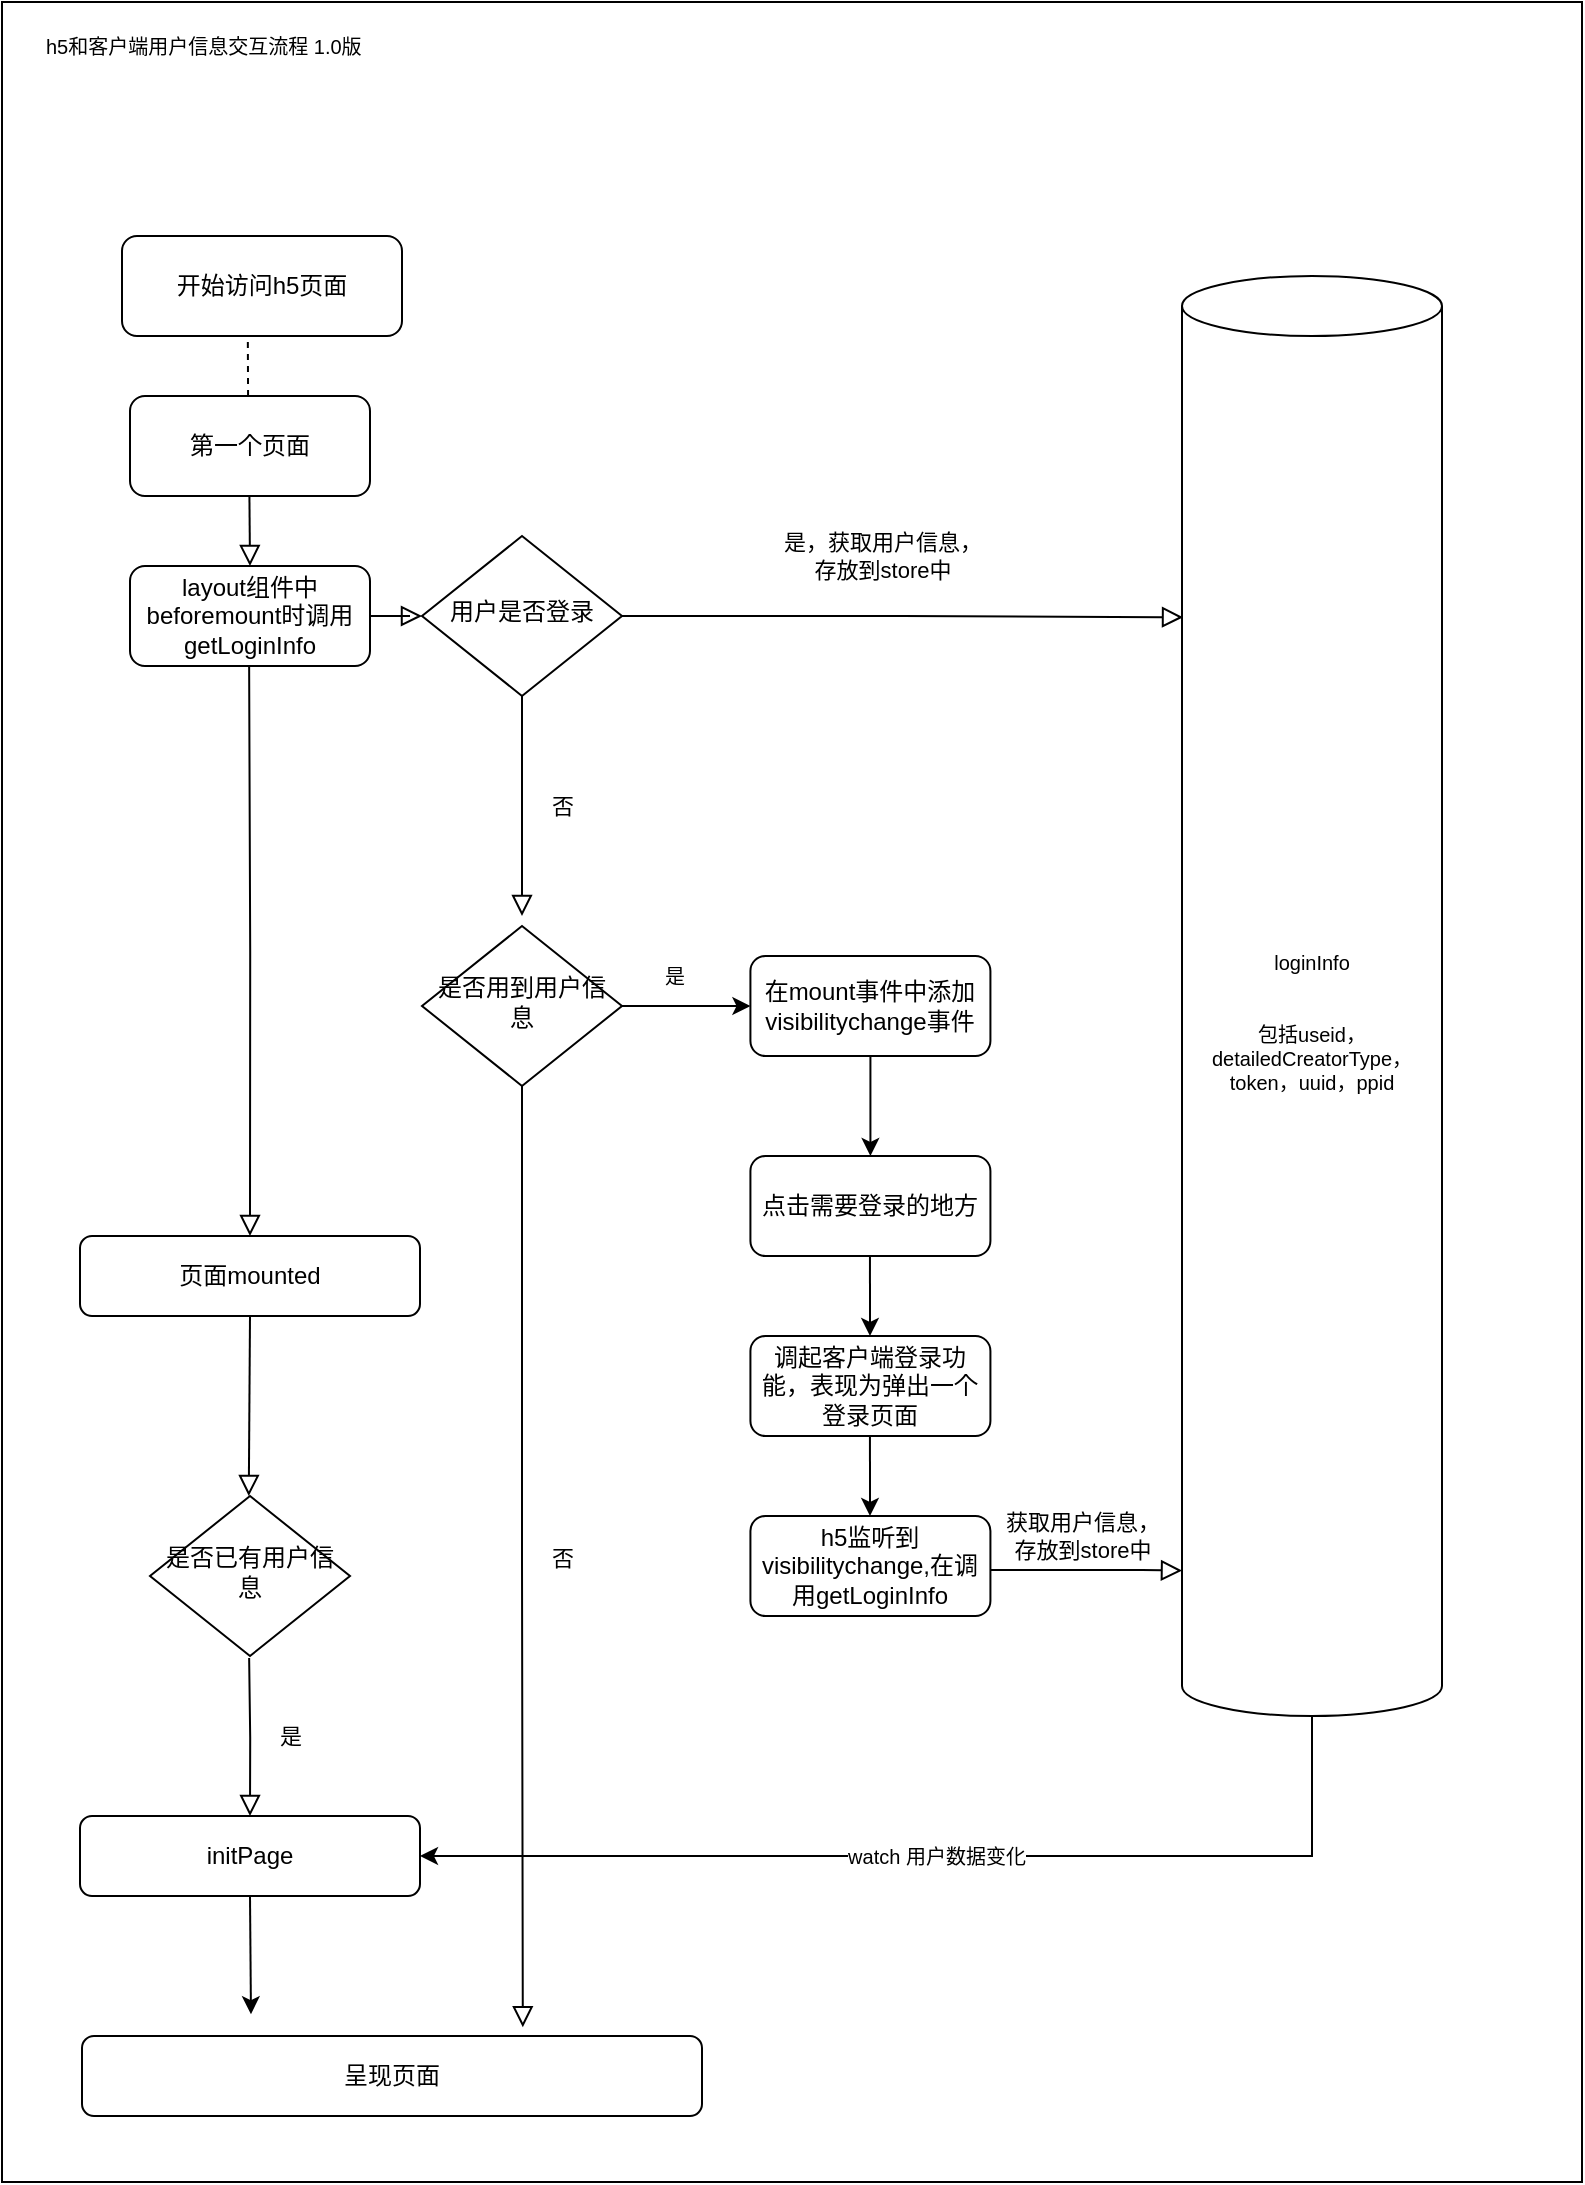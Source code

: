 <mxfile version="20.2.0" type="github">
  <diagram id="C5RBs43oDa-KdzZeNtuy" name="Page-1">
    <mxGraphModel dx="1097" dy="611" grid="1" gridSize="10" guides="1" tooltips="1" connect="1" arrows="1" fold="1" page="1" pageScale="1" pageWidth="827" pageHeight="1169" math="0" shadow="0">
      <root>
        <mxCell id="WIyWlLk6GJQsqaUBKTNV-0" />
        <mxCell id="WIyWlLk6GJQsqaUBKTNV-1" parent="WIyWlLk6GJQsqaUBKTNV-0" />
        <mxCell id="vIY9tpSzzPqMu0DWue8W-50" value="h5和客户端用户信息交互流程 1.0版" style="rounded=0;whiteSpace=wrap;html=1;fontSize=10;align=left;verticalAlign=top;spacingTop=10;spacingLeft=20;" vertex="1" parent="WIyWlLk6GJQsqaUBKTNV-1">
          <mxGeometry x="10" y="20" width="790" height="1090" as="geometry" />
        </mxCell>
        <mxCell id="WIyWlLk6GJQsqaUBKTNV-2" value="" style="rounded=0;html=1;jettySize=auto;orthogonalLoop=1;fontSize=11;endArrow=block;endFill=0;endSize=8;strokeWidth=1;shadow=0;labelBackgroundColor=none;edgeStyle=orthogonalEdgeStyle;exitX=1;exitY=0.5;exitDx=0;exitDy=0;" parent="WIyWlLk6GJQsqaUBKTNV-1" source="vIY9tpSzzPqMu0DWue8W-14" target="WIyWlLk6GJQsqaUBKTNV-6" edge="1">
          <mxGeometry relative="1" as="geometry">
            <mxPoint x="210" y="327" as="sourcePoint" />
          </mxGeometry>
        </mxCell>
        <mxCell id="WIyWlLk6GJQsqaUBKTNV-4" value="否" style="rounded=0;html=1;jettySize=auto;orthogonalLoop=1;fontSize=11;endArrow=block;endFill=0;endSize=8;strokeWidth=1;shadow=0;labelBackgroundColor=none;edgeStyle=orthogonalEdgeStyle;exitX=0.5;exitY=1;exitDx=0;exitDy=0;" parent="WIyWlLk6GJQsqaUBKTNV-1" source="WIyWlLk6GJQsqaUBKTNV-6" edge="1">
          <mxGeometry y="20" relative="1" as="geometry">
            <mxPoint as="offset" />
            <mxPoint x="270" y="477" as="targetPoint" />
          </mxGeometry>
        </mxCell>
        <mxCell id="WIyWlLk6GJQsqaUBKTNV-5" value="是，获取用户信息，&lt;br&gt;存放到store中" style="edgeStyle=orthogonalEdgeStyle;rounded=0;html=1;jettySize=auto;orthogonalLoop=1;fontSize=11;endArrow=block;endFill=0;endSize=8;strokeWidth=1;shadow=0;labelBackgroundColor=none;entryX=0.004;entryY=0.237;entryDx=0;entryDy=0;entryPerimeter=0;" parent="WIyWlLk6GJQsqaUBKTNV-1" source="WIyWlLk6GJQsqaUBKTNV-6" target="vIY9tpSzzPqMu0DWue8W-9" edge="1">
          <mxGeometry x="-0.075" y="30" relative="1" as="geometry">
            <mxPoint as="offset" />
            <mxPoint x="590" y="447" as="targetPoint" />
            <Array as="points" />
          </mxGeometry>
        </mxCell>
        <mxCell id="WIyWlLk6GJQsqaUBKTNV-6" value="用户是否登录" style="rhombus;whiteSpace=wrap;html=1;shadow=0;fontFamily=Helvetica;fontSize=12;align=center;strokeWidth=1;spacing=6;spacingTop=-4;" parent="WIyWlLk6GJQsqaUBKTNV-1" vertex="1">
          <mxGeometry x="220" y="287" width="100" height="80" as="geometry" />
        </mxCell>
        <mxCell id="WIyWlLk6GJQsqaUBKTNV-11" value="initPage" style="rounded=1;whiteSpace=wrap;html=1;fontSize=12;glass=0;strokeWidth=1;shadow=0;" parent="WIyWlLk6GJQsqaUBKTNV-1" vertex="1">
          <mxGeometry x="49" y="927" width="170" height="40" as="geometry" />
        </mxCell>
        <mxCell id="vIY9tpSzzPqMu0DWue8W-2" value="第一个页面" style="rounded=1;whiteSpace=wrap;html=1;" vertex="1" parent="WIyWlLk6GJQsqaUBKTNV-1">
          <mxGeometry x="74" y="217" width="120" height="50" as="geometry" />
        </mxCell>
        <mxCell id="vIY9tpSzzPqMu0DWue8W-6" value="开始访问h5页面" style="rounded=1;whiteSpace=wrap;html=1;" vertex="1" parent="WIyWlLk6GJQsqaUBKTNV-1">
          <mxGeometry x="70" y="137" width="140" height="50" as="geometry" />
        </mxCell>
        <mxCell id="vIY9tpSzzPqMu0DWue8W-9" value="loginInfo&#xa;&#xa;&#xa;包括useid，detailedCreatorType，token，uuid，ppid" style="shape=cylinder3;boundedLbl=1;backgroundOutline=1;size=15;whiteSpace=wrap;fontSize=10;" vertex="1" parent="WIyWlLk6GJQsqaUBKTNV-1">
          <mxGeometry x="600" y="157" width="130" height="720" as="geometry" />
        </mxCell>
        <mxCell id="vIY9tpSzzPqMu0DWue8W-11" value="" style="endArrow=none;dashed=1;html=1;rounded=0;entryX=0.161;entryY=1;entryDx=0;entryDy=0;entryPerimeter=0;exitX=0.417;exitY=0;exitDx=0;exitDy=0;exitPerimeter=0;" edge="1" parent="WIyWlLk6GJQsqaUBKTNV-1">
          <mxGeometry width="50" height="50" relative="1" as="geometry">
            <mxPoint x="133.04" y="217" as="sourcePoint" />
            <mxPoint x="132.91" y="187" as="targetPoint" />
          </mxGeometry>
        </mxCell>
        <mxCell id="vIY9tpSzzPqMu0DWue8W-14" value="layout组件中beforemount时调用getLoginInfo" style="rounded=1;whiteSpace=wrap;html=1;" vertex="1" parent="WIyWlLk6GJQsqaUBKTNV-1">
          <mxGeometry x="74" y="302" width="120" height="50" as="geometry" />
        </mxCell>
        <mxCell id="vIY9tpSzzPqMu0DWue8W-15" value="" style="rounded=0;html=1;jettySize=auto;orthogonalLoop=1;fontSize=11;endArrow=block;endFill=0;endSize=8;strokeWidth=1;shadow=0;labelBackgroundColor=none;edgeStyle=orthogonalEdgeStyle;entryX=0.5;entryY=0;entryDx=0;entryDy=0;" edge="1" parent="WIyWlLk6GJQsqaUBKTNV-1" target="vIY9tpSzzPqMu0DWue8W-14">
          <mxGeometry relative="1" as="geometry">
            <mxPoint x="133.71" y="267" as="sourcePoint" />
            <mxPoint x="134" y="287" as="targetPoint" />
          </mxGeometry>
        </mxCell>
        <mxCell id="vIY9tpSzzPqMu0DWue8W-20" value="watch 用户数据变化" style="endArrow=classic;html=1;rounded=0;fontSize=10;exitX=0.5;exitY=1;exitDx=0;exitDy=0;exitPerimeter=0;entryX=1;entryY=0.5;entryDx=0;entryDy=0;" edge="1" parent="WIyWlLk6GJQsqaUBKTNV-1" source="vIY9tpSzzPqMu0DWue8W-9" target="WIyWlLk6GJQsqaUBKTNV-11">
          <mxGeometry width="50" height="50" relative="1" as="geometry">
            <mxPoint x="490" y="737" as="sourcePoint" />
            <mxPoint x="555" y="787" as="targetPoint" />
            <Array as="points">
              <mxPoint x="665" y="947" />
            </Array>
          </mxGeometry>
        </mxCell>
        <mxCell id="vIY9tpSzzPqMu0DWue8W-21" value="呈现页面" style="rounded=1;whiteSpace=wrap;html=1;fontSize=12;glass=0;strokeWidth=1;shadow=0;" vertex="1" parent="WIyWlLk6GJQsqaUBKTNV-1">
          <mxGeometry x="50" y="1037" width="310" height="40" as="geometry" />
        </mxCell>
        <mxCell id="vIY9tpSzzPqMu0DWue8W-22" value="" style="endArrow=classic;html=1;rounded=0;fontSize=10;exitX=0.5;exitY=1;exitDx=0;exitDy=0;entryX=0.481;entryY=-0.022;entryDx=0;entryDy=0;entryPerimeter=0;" edge="1" parent="WIyWlLk6GJQsqaUBKTNV-1" source="WIyWlLk6GJQsqaUBKTNV-11">
          <mxGeometry width="50" height="50" relative="1" as="geometry">
            <mxPoint x="197" y="957" as="sourcePoint" />
            <mxPoint x="134.49" y="1026.12" as="targetPoint" />
          </mxGeometry>
        </mxCell>
        <mxCell id="vIY9tpSzzPqMu0DWue8W-25" value="是否用到用户信息" style="rhombus;shadow=0;fontFamily=Helvetica;fontSize=12;align=center;strokeWidth=1;spacing=6;spacingTop=-4;whiteSpace=wrap;" vertex="1" parent="WIyWlLk6GJQsqaUBKTNV-1">
          <mxGeometry x="220" y="482" width="100" height="80" as="geometry" />
        </mxCell>
        <mxCell id="vIY9tpSzzPqMu0DWue8W-27" value="否" style="rounded=0;html=1;jettySize=auto;orthogonalLoop=1;fontSize=11;endArrow=block;endFill=0;endSize=8;strokeWidth=1;shadow=0;labelBackgroundColor=none;edgeStyle=orthogonalEdgeStyle;exitX=0.5;exitY=1;exitDx=0;exitDy=0;entryX=0.711;entryY=-0.109;entryDx=0;entryDy=0;entryPerimeter=0;" edge="1" parent="WIyWlLk6GJQsqaUBKTNV-1" source="vIY9tpSzzPqMu0DWue8W-25" target="vIY9tpSzzPqMu0DWue8W-21">
          <mxGeometry y="20" relative="1" as="geometry">
            <mxPoint as="offset" />
            <mxPoint x="170" y="587" as="sourcePoint" />
            <mxPoint x="310" y="757" as="targetPoint" />
          </mxGeometry>
        </mxCell>
        <mxCell id="vIY9tpSzzPqMu0DWue8W-29" value="在mount事件中添加&lt;br&gt;visibilitychange事件" style="rounded=1;whiteSpace=wrap;html=1;" vertex="1" parent="WIyWlLk6GJQsqaUBKTNV-1">
          <mxGeometry x="384.21" y="497" width="120" height="50" as="geometry" />
        </mxCell>
        <mxCell id="vIY9tpSzzPqMu0DWue8W-30" value="获取用户信息，&lt;br&gt;存放到store中" style="edgeStyle=orthogonalEdgeStyle;rounded=0;html=1;jettySize=auto;orthogonalLoop=1;fontSize=11;endArrow=block;endFill=0;endSize=8;strokeWidth=1;shadow=0;labelBackgroundColor=none;spacing=7;entryX=0;entryY=0.899;entryDx=0;entryDy=0;entryPerimeter=0;" edge="1" parent="WIyWlLk6GJQsqaUBKTNV-1" target="vIY9tpSzzPqMu0DWue8W-9">
          <mxGeometry x="-0.044" y="17" relative="1" as="geometry">
            <mxPoint as="offset" />
            <mxPoint x="504.21" y="804.01" as="sourcePoint" />
            <mxPoint x="580" y="797" as="targetPoint" />
            <Array as="points">
              <mxPoint x="580" y="804" />
            </Array>
          </mxGeometry>
        </mxCell>
        <mxCell id="vIY9tpSzzPqMu0DWue8W-31" value="页面mounted" style="rounded=1;whiteSpace=wrap;html=1;fontSize=12;glass=0;strokeWidth=1;shadow=0;" vertex="1" parent="WIyWlLk6GJQsqaUBKTNV-1">
          <mxGeometry x="49" y="637" width="170" height="40" as="geometry" />
        </mxCell>
        <mxCell id="vIY9tpSzzPqMu0DWue8W-32" value="是否已有用户信息" style="rhombus;whiteSpace=wrap;html=1;shadow=0;fontFamily=Helvetica;fontSize=12;align=center;strokeWidth=1;spacing=6;spacingTop=-4;" vertex="1" parent="WIyWlLk6GJQsqaUBKTNV-1">
          <mxGeometry x="84" y="767" width="100" height="80" as="geometry" />
        </mxCell>
        <mxCell id="vIY9tpSzzPqMu0DWue8W-33" value="是" style="rounded=0;html=1;jettySize=auto;orthogonalLoop=1;fontSize=11;endArrow=block;endFill=0;endSize=8;strokeWidth=1;shadow=0;labelBackgroundColor=none;edgeStyle=orthogonalEdgeStyle;entryX=0.5;entryY=0;entryDx=0;entryDy=0;" edge="1" parent="WIyWlLk6GJQsqaUBKTNV-1" target="WIyWlLk6GJQsqaUBKTNV-11">
          <mxGeometry y="20" relative="1" as="geometry">
            <mxPoint as="offset" />
            <mxPoint x="133.57" y="848" as="sourcePoint" />
            <mxPoint x="133.57" y="898" as="targetPoint" />
          </mxGeometry>
        </mxCell>
        <mxCell id="vIY9tpSzzPqMu0DWue8W-35" value="" style="rounded=0;html=1;jettySize=auto;orthogonalLoop=1;fontSize=11;endArrow=block;endFill=0;endSize=8;strokeWidth=1;shadow=0;labelBackgroundColor=none;edgeStyle=orthogonalEdgeStyle;entryX=0.5;entryY=0;entryDx=0;entryDy=0;exitX=0.5;exitY=1;exitDx=0;exitDy=0;" edge="1" parent="WIyWlLk6GJQsqaUBKTNV-1" source="vIY9tpSzzPqMu0DWue8W-31">
          <mxGeometry y="20" relative="1" as="geometry">
            <mxPoint as="offset" />
            <mxPoint x="132.96" y="688" as="sourcePoint" />
            <mxPoint x="133.39" y="767" as="targetPoint" />
            <Array as="points">
              <mxPoint x="133" y="677" />
            </Array>
          </mxGeometry>
        </mxCell>
        <mxCell id="vIY9tpSzzPqMu0DWue8W-37" value="" style="rounded=0;html=1;jettySize=auto;orthogonalLoop=1;fontSize=11;endArrow=block;endFill=0;endSize=8;strokeWidth=1;shadow=0;labelBackgroundColor=none;edgeStyle=orthogonalEdgeStyle;entryX=0.5;entryY=0;entryDx=0;entryDy=0;" edge="1" parent="WIyWlLk6GJQsqaUBKTNV-1" target="vIY9tpSzzPqMu0DWue8W-31">
          <mxGeometry y="20" relative="1" as="geometry">
            <mxPoint as="offset" />
            <mxPoint x="133.57" y="352" as="sourcePoint" />
            <mxPoint x="133.57" y="402" as="targetPoint" />
          </mxGeometry>
        </mxCell>
        <mxCell id="vIY9tpSzzPqMu0DWue8W-38" value="" style="endArrow=classic;html=1;rounded=0;fontSize=10;exitX=1;exitY=0.5;exitDx=0;exitDy=0;entryX=0;entryY=0.5;entryDx=0;entryDy=0;" edge="1" parent="WIyWlLk6GJQsqaUBKTNV-1" source="vIY9tpSzzPqMu0DWue8W-25" target="vIY9tpSzzPqMu0DWue8W-29">
          <mxGeometry width="50" height="50" relative="1" as="geometry">
            <mxPoint x="230" y="637" as="sourcePoint" />
            <mxPoint x="280" y="587" as="targetPoint" />
          </mxGeometry>
        </mxCell>
        <mxCell id="vIY9tpSzzPqMu0DWue8W-39" value="是" style="edgeLabel;html=1;align=center;verticalAlign=middle;resizable=0;points=[];fontSize=10;" vertex="1" connectable="0" parent="vIY9tpSzzPqMu0DWue8W-38">
          <mxGeometry x="-0.209" y="-1" relative="1" as="geometry">
            <mxPoint y="-16" as="offset" />
          </mxGeometry>
        </mxCell>
        <mxCell id="vIY9tpSzzPqMu0DWue8W-43" value="调起客户端登录功能，表现为弹出一个登录页面" style="rounded=1;whiteSpace=wrap;html=1;" vertex="1" parent="WIyWlLk6GJQsqaUBKTNV-1">
          <mxGeometry x="384.21" y="687" width="120" height="50" as="geometry" />
        </mxCell>
        <mxCell id="vIY9tpSzzPqMu0DWue8W-44" value="h5监听到visibilitychange,在调用getLoginInfo" style="rounded=1;whiteSpace=wrap;html=1;" vertex="1" parent="WIyWlLk6GJQsqaUBKTNV-1">
          <mxGeometry x="384.21" y="777" width="120" height="50" as="geometry" />
        </mxCell>
        <mxCell id="vIY9tpSzzPqMu0DWue8W-45" value="点击需要登录的地方" style="rounded=1;whiteSpace=wrap;html=1;" vertex="1" parent="WIyWlLk6GJQsqaUBKTNV-1">
          <mxGeometry x="384.21" y="597" width="120" height="50" as="geometry" />
        </mxCell>
        <mxCell id="vIY9tpSzzPqMu0DWue8W-47" value="" style="endArrow=classic;html=1;rounded=0;fontSize=10;exitX=0.5;exitY=1;exitDx=0;exitDy=0;entryX=0.5;entryY=0;entryDx=0;entryDy=0;" edge="1" parent="WIyWlLk6GJQsqaUBKTNV-1" source="vIY9tpSzzPqMu0DWue8W-29" target="vIY9tpSzzPqMu0DWue8W-45">
          <mxGeometry width="50" height="50" relative="1" as="geometry">
            <mxPoint x="350" y="547" as="sourcePoint" />
            <mxPoint x="400" y="497" as="targetPoint" />
          </mxGeometry>
        </mxCell>
        <mxCell id="vIY9tpSzzPqMu0DWue8W-48" value="" style="endArrow=classic;html=1;rounded=0;fontSize=10;exitX=0.5;exitY=1;exitDx=0;exitDy=0;" edge="1" parent="WIyWlLk6GJQsqaUBKTNV-1">
          <mxGeometry width="50" height="50" relative="1" as="geometry">
            <mxPoint x="443.98" y="647" as="sourcePoint" />
            <mxPoint x="444" y="687" as="targetPoint" />
          </mxGeometry>
        </mxCell>
        <mxCell id="vIY9tpSzzPqMu0DWue8W-49" value="" style="endArrow=classic;html=1;rounded=0;fontSize=10;exitX=0.5;exitY=1;exitDx=0;exitDy=0;" edge="1" parent="WIyWlLk6GJQsqaUBKTNV-1">
          <mxGeometry width="50" height="50" relative="1" as="geometry">
            <mxPoint x="443.98" y="737" as="sourcePoint" />
            <mxPoint x="444" y="777" as="targetPoint" />
          </mxGeometry>
        </mxCell>
      </root>
    </mxGraphModel>
  </diagram>
</mxfile>

